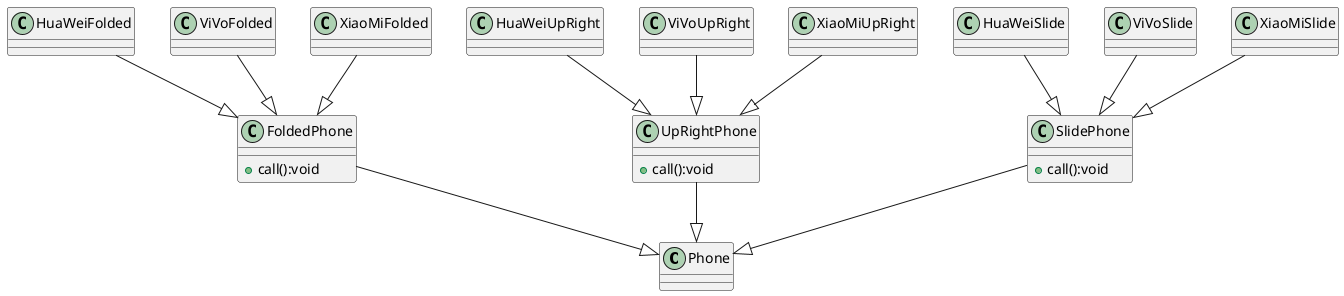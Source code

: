 @startuml

class Phone
class FoldedPhone
class UpRightPhone
class SlidePhone

FoldedPhone --|> Phone
UpRightPhone --|> Phone
SlidePhone --|> Phone

HuaWeiFolded --|> FoldedPhone
ViVoFolded --|> FoldedPhone
XiaoMiFolded --|> FoldedPhone

HuaWeiUpRight --|> UpRightPhone
ViVoUpRight --|> UpRightPhone
XiaoMiUpRight --|> UpRightPhone

HuaWeiSlide --|> SlidePhone
ViVoSlide --|> SlidePhone
XiaoMiSlide --|> SlidePhone

class FoldedPhone {
    +call():void
}
class UpRightPhone {
    +call():void
}
class SlidePhone {
    +call():void
}

@enduml